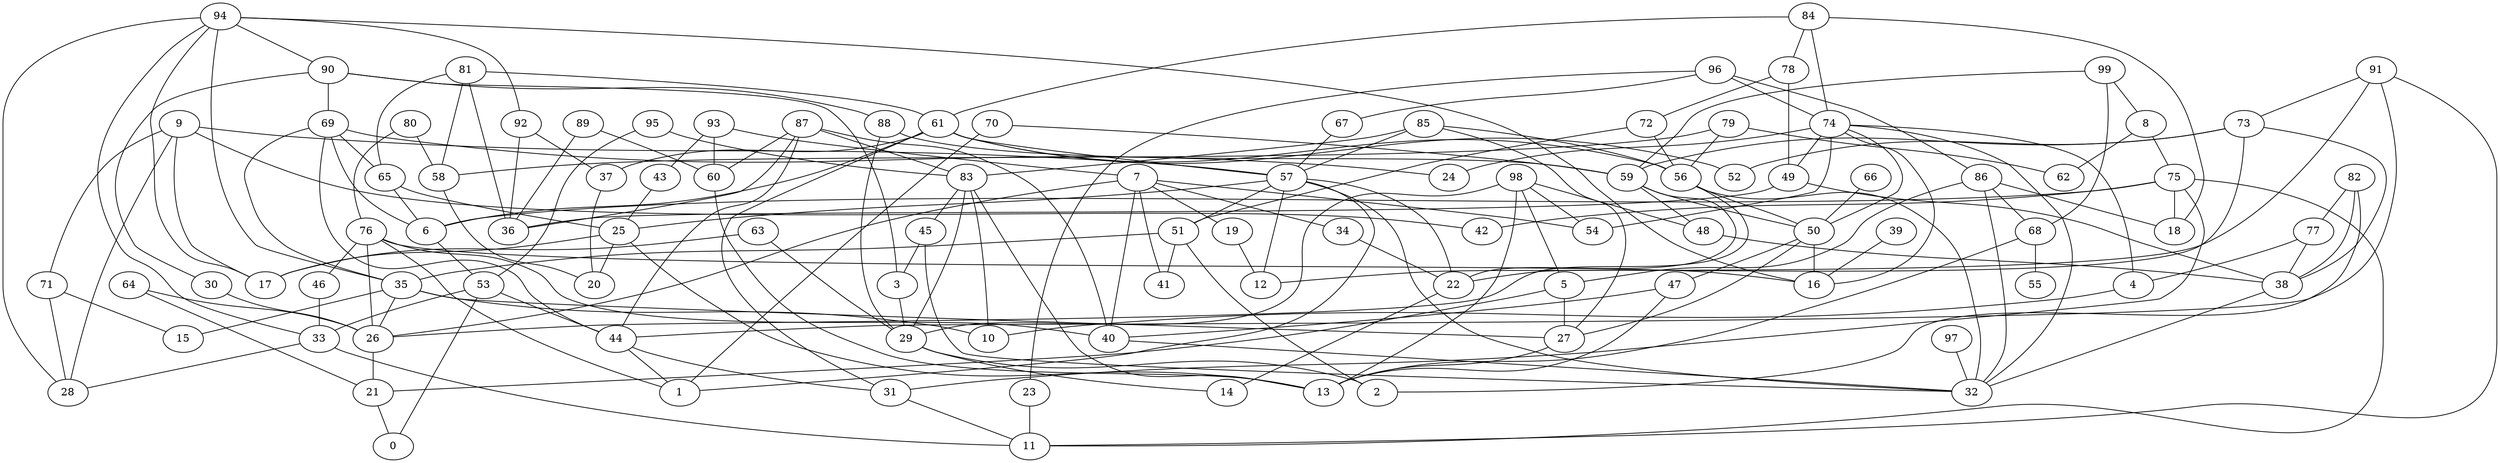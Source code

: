 digraph GG_graph {

subgraph G_graph {
edge [color = black]
"49" -> "38" [dir = none]
"91" -> "73" [dir = none]
"39" -> "16" [dir = none]
"77" -> "38" [dir = none]
"94" -> "17" [dir = none]
"63" -> "17" [dir = none]
"3" -> "29" [dir = none]
"68" -> "55" [dir = none]
"68" -> "13" [dir = none]
"87" -> "44" [dir = none]
"73" -> "59" [dir = none]
"72" -> "56" [dir = none]
"37" -> "20" [dir = none]
"80" -> "58" [dir = none]
"53" -> "0" [dir = none]
"82" -> "2" [dir = none]
"89" -> "60" [dir = none]
"93" -> "60" [dir = none]
"92" -> "36" [dir = none]
"99" -> "59" [dir = none]
"29" -> "2" [dir = none]
"25" -> "17" [dir = none]
"25" -> "20" [dir = none]
"25" -> "13" [dir = none]
"56" -> "26" [dir = none]
"56" -> "32" [dir = none]
"79" -> "62" [dir = none]
"79" -> "56" [dir = none]
"35" -> "15" [dir = none]
"35" -> "10" [dir = none]
"35" -> "26" [dir = none]
"8" -> "75" [dir = none]
"83" -> "45" [dir = none]
"83" -> "13" [dir = none]
"64" -> "26" [dir = none]
"34" -> "22" [dir = none]
"90" -> "30" [dir = none]
"90" -> "69" [dir = none]
"9" -> "71" [dir = none]
"9" -> "28" [dir = none]
"9" -> "57" [dir = none]
"75" -> "31" [dir = none]
"75" -> "42" [dir = none]
"75" -> "11" [dir = none]
"75" -> "18" [dir = none]
"75" -> "6" [dir = none]
"59" -> "50" [dir = none]
"59" -> "48" [dir = none]
"59" -> "22" [dir = none]
"50" -> "27" [dir = none]
"50" -> "47" [dir = none]
"67" -> "57" [dir = none]
"95" -> "83" [dir = none]
"69" -> "35" [dir = none]
"81" -> "36" [dir = none]
"81" -> "61" [dir = none]
"61" -> "6" [dir = none]
"61" -> "52" [dir = none]
"61" -> "57" [dir = none]
"38" -> "32" [dir = none]
"98" -> "5" [dir = none]
"98" -> "29" [dir = none]
"98" -> "13" [dir = none]
"98" -> "48" [dir = none]
"96" -> "74" [dir = none]
"43" -> "25" [dir = none]
"22" -> "14" [dir = none]
"85" -> "56" [dir = none]
"26" -> "21" [dir = none]
"23" -> "11" [dir = none]
"60" -> "13" [dir = none]
"74" -> "4" [dir = none]
"74" -> "16" [dir = none]
"74" -> "54" [dir = none]
"74" -> "24" [dir = none]
"6" -> "53" [dir = none]
"33" -> "28" [dir = none]
"76" -> "46" [dir = none]
"76" -> "40" [dir = none]
"76" -> "1" [dir = none]
"76" -> "26" [dir = none]
"57" -> "51" [dir = none]
"57" -> "12" [dir = none]
"57" -> "32" [dir = none]
"57" -> "22" [dir = none]
"97" -> "32" [dir = none]
"70" -> "59" [dir = none]
"66" -> "50" [dir = none]
"84" -> "78" [dir = none]
"84" -> "74" [dir = none]
"84" -> "61" [dir = none]
"58" -> "20" [dir = none]
"65" -> "6" [dir = none]
"7" -> "19" [dir = none]
"7" -> "41" [dir = none]
"7" -> "40" [dir = none]
"44" -> "31" [dir = none]
"86" -> "5" [dir = none]
"88" -> "29" [dir = none]
"61" -> "37" [dir = none]
"80" -> "76" [dir = none]
"69" -> "24" [dir = none]
"61" -> "31" [dir = none]
"91" -> "44" [dir = none]
"48" -> "38" [dir = none]
"74" -> "49" [dir = none]
"5" -> "21" [dir = none]
"87" -> "40" [dir = none]
"61" -> "56" [dir = none]
"70" -> "1" [dir = none]
"4" -> "10" [dir = none]
"64" -> "21" [dir = none]
"5" -> "27" [dir = none]
"94" -> "33" [dir = none]
"87" -> "36" [dir = none]
"82" -> "38" [dir = none]
"94" -> "35" [dir = none]
"21" -> "0" [dir = none]
"30" -> "26" [dir = none]
"92" -> "37" [dir = none]
"51" -> "2" [dir = none]
"73" -> "52" [dir = none]
"86" -> "32" [dir = none]
"98" -> "54" [dir = none]
"7" -> "54" [dir = none]
"86" -> "68" [dir = none]
"7" -> "34" [dir = none]
"57" -> "25" [dir = none]
"86" -> "18" [dir = none]
"9" -> "17" [dir = none]
"85" -> "83" [dir = none]
"91" -> "12" [dir = none]
"94" -> "16" [dir = none]
"51" -> "35" [dir = none]
"72" -> "51" [dir = none]
"88" -> "59" [dir = none]
"31" -> "11" [dir = none]
"49" -> "36" [dir = none]
"57" -> "1" [dir = none]
"50" -> "16" [dir = none]
"99" -> "68" [dir = none]
"79" -> "58" [dir = none]
"69" -> "65" [dir = none]
"9" -> "42" [dir = none]
"89" -> "36" [dir = none]
"63" -> "29" [dir = none]
"53" -> "33" [dir = none]
"74" -> "32" [dir = none]
"47" -> "13" [dir = none]
"81" -> "58" [dir = none]
"94" -> "90" [dir = none]
"94" -> "28" [dir = none]
"44" -> "1" [dir = none]
"77" -> "4" [dir = none]
"45" -> "32" [dir = none]
"33" -> "11" [dir = none]
"73" -> "22" [dir = none]
"82" -> "77" [dir = none]
"56" -> "50" [dir = none]
"40" -> "32" [dir = none]
"94" -> "92" [dir = none]
"51" -> "41" [dir = none]
"81" -> "65" [dir = none]
"76" -> "16" [dir = none]
"90" -> "88" [dir = none]
"45" -> "3" [dir = none]
"65" -> "25" [dir = none]
"46" -> "33" [dir = none]
"96" -> "67" [dir = none]
"83" -> "29" [dir = none]
"85" -> "27" [dir = none]
"71" -> "28" [dir = none]
"90" -> "3" [dir = none]
"29" -> "14" [dir = none]
"84" -> "18" [dir = none]
"87" -> "83" [dir = none]
"74" -> "50" [dir = none]
"7" -> "26" [dir = none]
"93" -> "7" [dir = none]
"35" -> "27" [dir = none]
"78" -> "72" [dir = none]
"53" -> "44" [dir = none]
"96" -> "23" [dir = none]
"27" -> "13" [dir = none]
"71" -> "15" [dir = none]
"95" -> "53" [dir = none]
"69" -> "44" [dir = none]
"47" -> "40" [dir = none]
"87" -> "60" [dir = none]
"73" -> "38" [dir = none]
"8" -> "62" [dir = none]
"99" -> "8" [dir = none]
"96" -> "86" [dir = none]
"83" -> "10" [dir = none]
"69" -> "6" [dir = none]
"19" -> "12" [dir = none]
"93" -> "43" [dir = none]
"78" -> "49" [dir = none]
"91" -> "11" [dir = none]
"85" -> "57" [dir = none]
}

}
